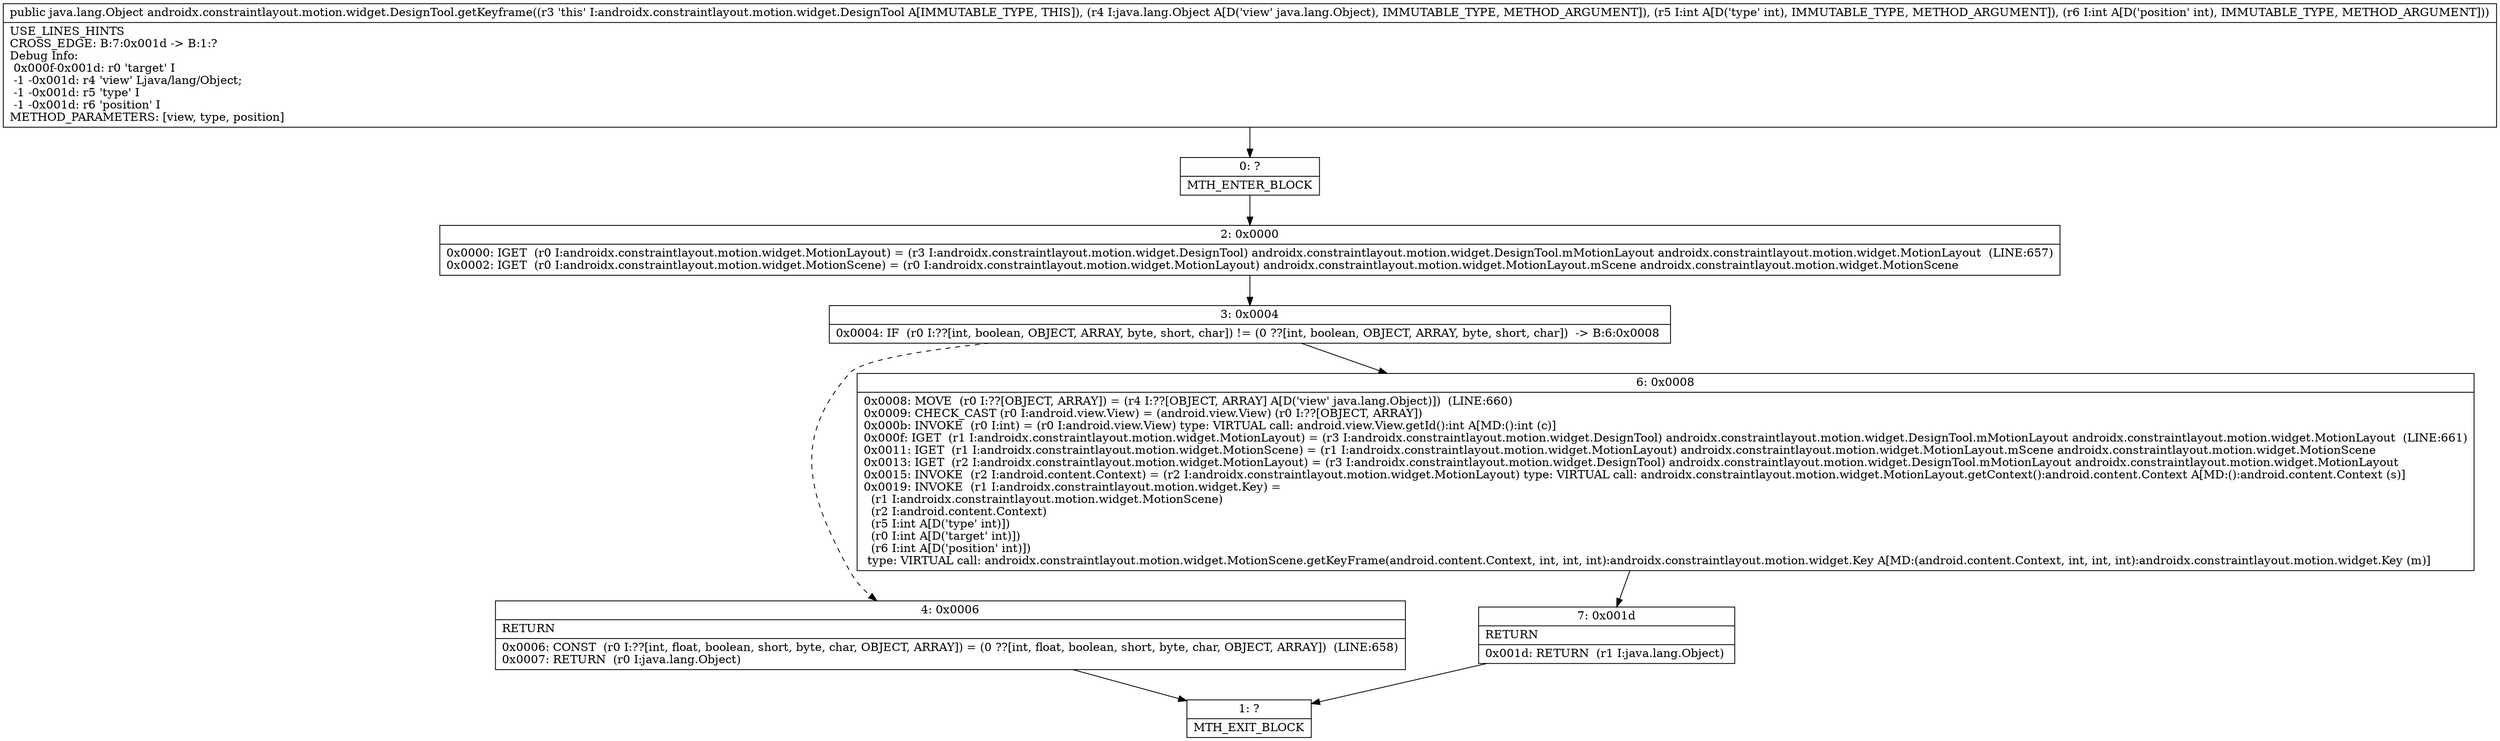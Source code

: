 digraph "CFG forandroidx.constraintlayout.motion.widget.DesignTool.getKeyframe(Ljava\/lang\/Object;II)Ljava\/lang\/Object;" {
Node_0 [shape=record,label="{0\:\ ?|MTH_ENTER_BLOCK\l}"];
Node_2 [shape=record,label="{2\:\ 0x0000|0x0000: IGET  (r0 I:androidx.constraintlayout.motion.widget.MotionLayout) = (r3 I:androidx.constraintlayout.motion.widget.DesignTool) androidx.constraintlayout.motion.widget.DesignTool.mMotionLayout androidx.constraintlayout.motion.widget.MotionLayout  (LINE:657)\l0x0002: IGET  (r0 I:androidx.constraintlayout.motion.widget.MotionScene) = (r0 I:androidx.constraintlayout.motion.widget.MotionLayout) androidx.constraintlayout.motion.widget.MotionLayout.mScene androidx.constraintlayout.motion.widget.MotionScene \l}"];
Node_3 [shape=record,label="{3\:\ 0x0004|0x0004: IF  (r0 I:??[int, boolean, OBJECT, ARRAY, byte, short, char]) != (0 ??[int, boolean, OBJECT, ARRAY, byte, short, char])  \-\> B:6:0x0008 \l}"];
Node_4 [shape=record,label="{4\:\ 0x0006|RETURN\l|0x0006: CONST  (r0 I:??[int, float, boolean, short, byte, char, OBJECT, ARRAY]) = (0 ??[int, float, boolean, short, byte, char, OBJECT, ARRAY])  (LINE:658)\l0x0007: RETURN  (r0 I:java.lang.Object) \l}"];
Node_1 [shape=record,label="{1\:\ ?|MTH_EXIT_BLOCK\l}"];
Node_6 [shape=record,label="{6\:\ 0x0008|0x0008: MOVE  (r0 I:??[OBJECT, ARRAY]) = (r4 I:??[OBJECT, ARRAY] A[D('view' java.lang.Object)])  (LINE:660)\l0x0009: CHECK_CAST (r0 I:android.view.View) = (android.view.View) (r0 I:??[OBJECT, ARRAY]) \l0x000b: INVOKE  (r0 I:int) = (r0 I:android.view.View) type: VIRTUAL call: android.view.View.getId():int A[MD:():int (c)]\l0x000f: IGET  (r1 I:androidx.constraintlayout.motion.widget.MotionLayout) = (r3 I:androidx.constraintlayout.motion.widget.DesignTool) androidx.constraintlayout.motion.widget.DesignTool.mMotionLayout androidx.constraintlayout.motion.widget.MotionLayout  (LINE:661)\l0x0011: IGET  (r1 I:androidx.constraintlayout.motion.widget.MotionScene) = (r1 I:androidx.constraintlayout.motion.widget.MotionLayout) androidx.constraintlayout.motion.widget.MotionLayout.mScene androidx.constraintlayout.motion.widget.MotionScene \l0x0013: IGET  (r2 I:androidx.constraintlayout.motion.widget.MotionLayout) = (r3 I:androidx.constraintlayout.motion.widget.DesignTool) androidx.constraintlayout.motion.widget.DesignTool.mMotionLayout androidx.constraintlayout.motion.widget.MotionLayout \l0x0015: INVOKE  (r2 I:android.content.Context) = (r2 I:androidx.constraintlayout.motion.widget.MotionLayout) type: VIRTUAL call: androidx.constraintlayout.motion.widget.MotionLayout.getContext():android.content.Context A[MD:():android.content.Context (s)]\l0x0019: INVOKE  (r1 I:androidx.constraintlayout.motion.widget.Key) = \l  (r1 I:androidx.constraintlayout.motion.widget.MotionScene)\l  (r2 I:android.content.Context)\l  (r5 I:int A[D('type' int)])\l  (r0 I:int A[D('target' int)])\l  (r6 I:int A[D('position' int)])\l type: VIRTUAL call: androidx.constraintlayout.motion.widget.MotionScene.getKeyFrame(android.content.Context, int, int, int):androidx.constraintlayout.motion.widget.Key A[MD:(android.content.Context, int, int, int):androidx.constraintlayout.motion.widget.Key (m)]\l}"];
Node_7 [shape=record,label="{7\:\ 0x001d|RETURN\l|0x001d: RETURN  (r1 I:java.lang.Object) \l}"];
MethodNode[shape=record,label="{public java.lang.Object androidx.constraintlayout.motion.widget.DesignTool.getKeyframe((r3 'this' I:androidx.constraintlayout.motion.widget.DesignTool A[IMMUTABLE_TYPE, THIS]), (r4 I:java.lang.Object A[D('view' java.lang.Object), IMMUTABLE_TYPE, METHOD_ARGUMENT]), (r5 I:int A[D('type' int), IMMUTABLE_TYPE, METHOD_ARGUMENT]), (r6 I:int A[D('position' int), IMMUTABLE_TYPE, METHOD_ARGUMENT]))  | USE_LINES_HINTS\lCROSS_EDGE: B:7:0x001d \-\> B:1:?\lDebug Info:\l  0x000f\-0x001d: r0 'target' I\l  \-1 \-0x001d: r4 'view' Ljava\/lang\/Object;\l  \-1 \-0x001d: r5 'type' I\l  \-1 \-0x001d: r6 'position' I\lMETHOD_PARAMETERS: [view, type, position]\l}"];
MethodNode -> Node_0;Node_0 -> Node_2;
Node_2 -> Node_3;
Node_3 -> Node_4[style=dashed];
Node_3 -> Node_6;
Node_4 -> Node_1;
Node_6 -> Node_7;
Node_7 -> Node_1;
}

